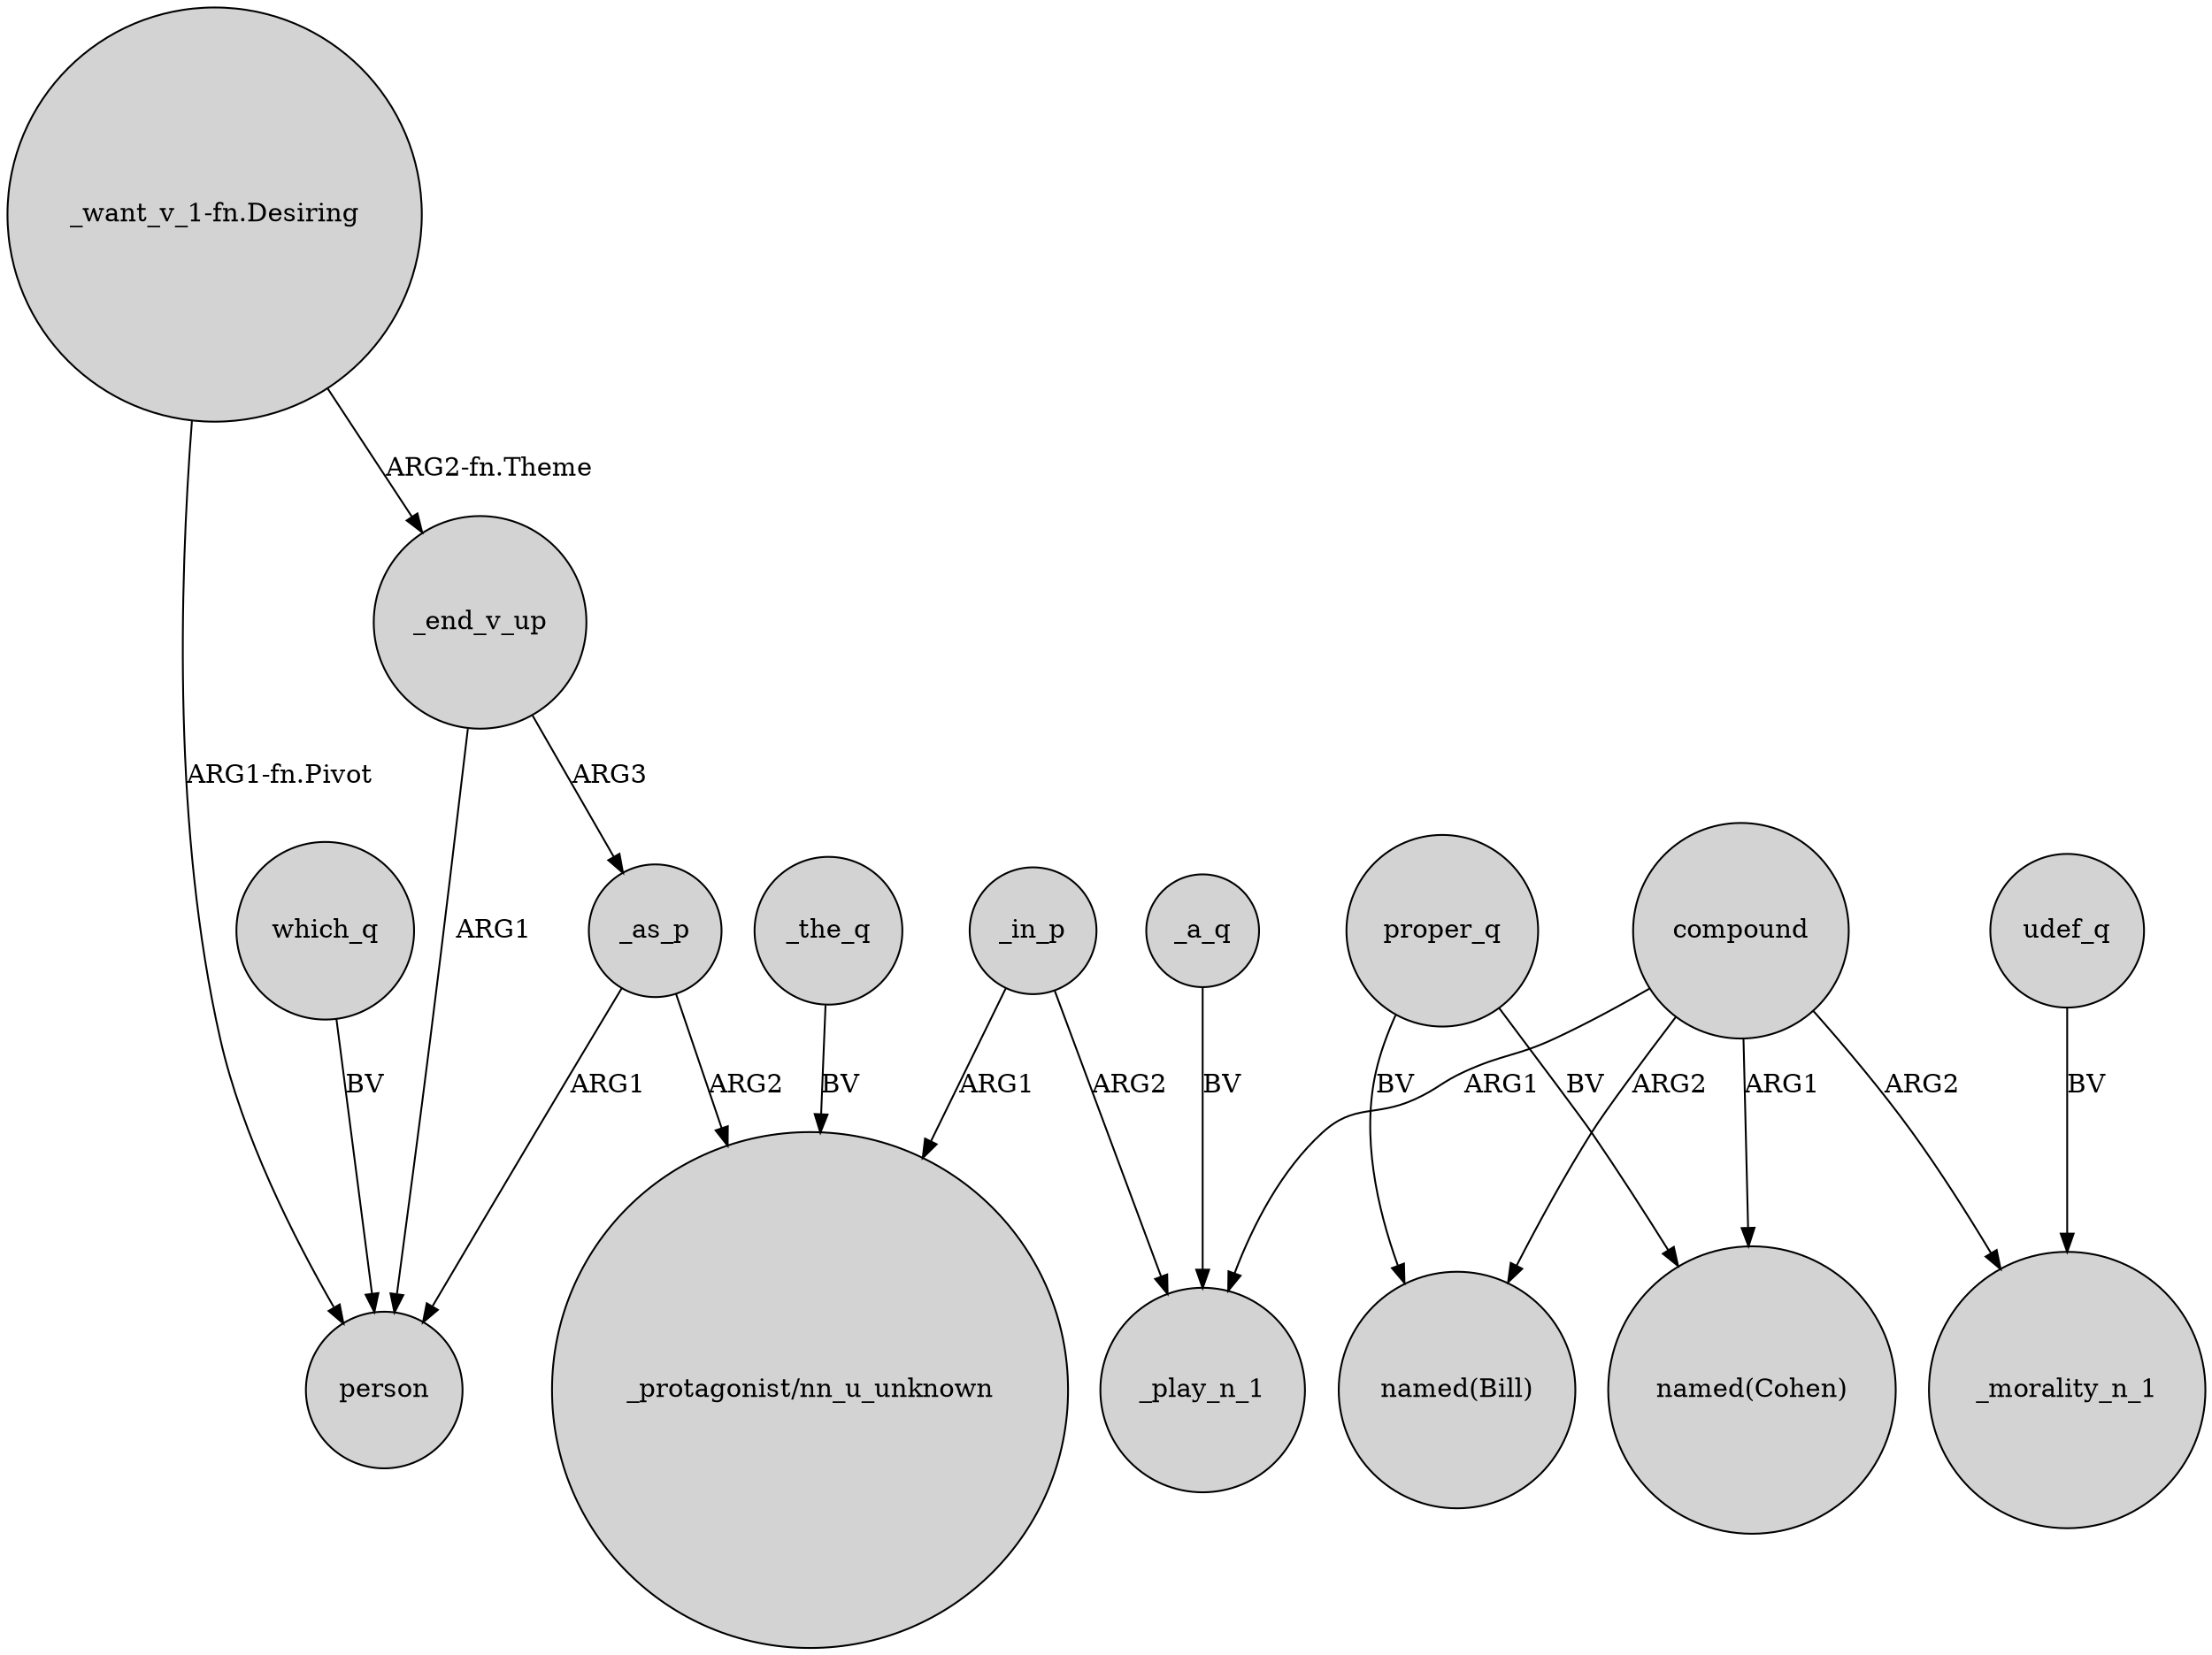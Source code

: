 digraph {
	node [shape=circle style=filled]
	which_q -> person [label=BV]
	_end_v_up -> _as_p [label=ARG3]
	proper_q -> "named(Bill)" [label=BV]
	"_want_v_1-fn.Desiring" -> _end_v_up [label="ARG2-fn.Theme"]
	_as_p -> person [label=ARG1]
	_a_q -> _play_n_1 [label=BV]
	compound -> _play_n_1 [label=ARG1]
	proper_q -> "named(Cohen)" [label=BV]
	_in_p -> "_protagonist/nn_u_unknown" [label=ARG1]
	_end_v_up -> person [label=ARG1]
	_as_p -> "_protagonist/nn_u_unknown" [label=ARG2]
	_in_p -> _play_n_1 [label=ARG2]
	compound -> "named(Cohen)" [label=ARG1]
	udef_q -> _morality_n_1 [label=BV]
	_the_q -> "_protagonist/nn_u_unknown" [label=BV]
	"_want_v_1-fn.Desiring" -> person [label="ARG1-fn.Pivot"]
	compound -> "named(Bill)" [label=ARG2]
	compound -> _morality_n_1 [label=ARG2]
}
